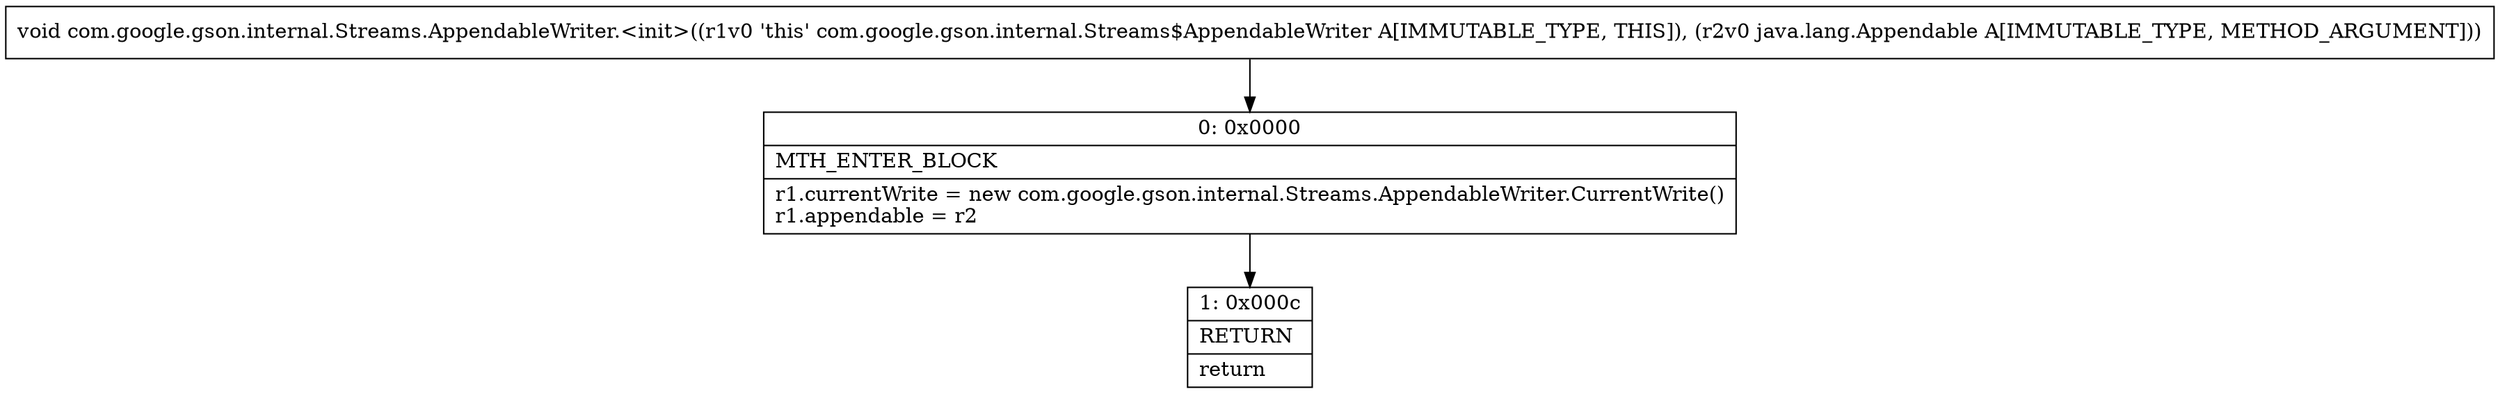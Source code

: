 digraph "CFG forcom.google.gson.internal.Streams.AppendableWriter.\<init\>(Ljava\/lang\/Appendable;)V" {
Node_0 [shape=record,label="{0\:\ 0x0000|MTH_ENTER_BLOCK\l|r1.currentWrite = new com.google.gson.internal.Streams.AppendableWriter.CurrentWrite()\lr1.appendable = r2\l}"];
Node_1 [shape=record,label="{1\:\ 0x000c|RETURN\l|return\l}"];
MethodNode[shape=record,label="{void com.google.gson.internal.Streams.AppendableWriter.\<init\>((r1v0 'this' com.google.gson.internal.Streams$AppendableWriter A[IMMUTABLE_TYPE, THIS]), (r2v0 java.lang.Appendable A[IMMUTABLE_TYPE, METHOD_ARGUMENT])) }"];
MethodNode -> Node_0;
Node_0 -> Node_1;
}

